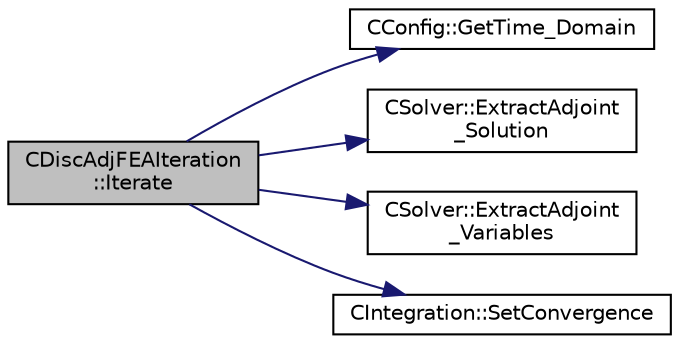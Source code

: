 digraph "CDiscAdjFEAIteration::Iterate"
{
  edge [fontname="Helvetica",fontsize="10",labelfontname="Helvetica",labelfontsize="10"];
  node [fontname="Helvetica",fontsize="10",shape=record];
  rankdir="LR";
  Node19 [label="CDiscAdjFEAIteration\l::Iterate",height=0.2,width=0.4,color="black", fillcolor="grey75", style="filled", fontcolor="black"];
  Node19 -> Node20 [color="midnightblue",fontsize="10",style="solid",fontname="Helvetica"];
  Node20 [label="CConfig::GetTime_Domain",height=0.2,width=0.4,color="black", fillcolor="white", style="filled",URL="$class_c_config.html#a6a11350b3c8d7577318be43cda6f7292",tooltip="Check if the multizone problem is solved for time domain. "];
  Node19 -> Node21 [color="midnightblue",fontsize="10",style="solid",fontname="Helvetica"];
  Node21 [label="CSolver::ExtractAdjoint\l_Solution",height=0.2,width=0.4,color="black", fillcolor="white", style="filled",URL="$class_c_solver.html#a0b7f25a4fd331448b0d5e45687d30744",tooltip="A virtual member. "];
  Node19 -> Node22 [color="midnightblue",fontsize="10",style="solid",fontname="Helvetica"];
  Node22 [label="CSolver::ExtractAdjoint\l_Variables",height=0.2,width=0.4,color="black", fillcolor="white", style="filled",URL="$class_c_solver.html#a679c7c6937c728fb502fa1d725947379",tooltip="A virtual member. "];
  Node19 -> Node23 [color="midnightblue",fontsize="10",style="solid",fontname="Helvetica"];
  Node23 [label="CIntegration::SetConvergence",height=0.2,width=0.4,color="black", fillcolor="white", style="filled",URL="$class_c_integration.html#a5f5e3b9ec398e7d4aef31982f90bfc67",tooltip="Set the indicator of the convergence. "];
}
